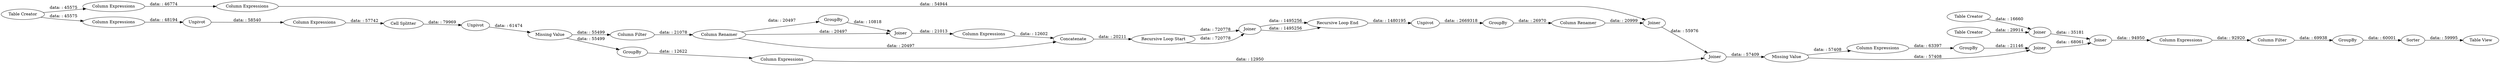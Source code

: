 digraph {
	"3062414647351592828_61" [label="Column Expressions"]
	"3062414647351592828_62" [label=Joiner]
	"3062414647351592828_69" [label="Column Expressions"]
	"3062414647351592828_71" [label="Column Expressions"]
	"3062414647351592828_7" [label="Missing Value"]
	"3062414647351592828_5" [label="Recursive Loop End"]
	"3062414647351592828_72" [label=Joiner]
	"3062414647351592828_67" [label="Table Creator"]
	"3062414647351592828_66" [label="Table Creator"]
	"3062414647351592828_27" [label="Column Renamer"]
	"3062414647351592828_8" [label=Unpivot]
	"3062414647351592828_49" [label="Column Filter"]
	"3062414647351592828_68" [label="Column Expressions"]
	"3062414647351592828_44" [label=Sorter]
	"3062414647351592828_43" [label="Table View"]
	"3062414647351592828_39" [label=GroupBy]
	"3062414647351592828_70" [label=GroupBy]
	"3062414647351592828_4" [label=Unpivot]
	"3062414647351592828_28" [label=Joiner]
	"3062414647351592828_63" [label="Missing Value"]
	"3062414647351592828_11" [label=Joiner]
	"3062414647351592828_24" [label="Column Expressions"]
	"3062414647351592828_29" [label=GroupBy]
	"3062414647351592828_33" [label=Joiner]
	"3062414647351592828_9" [label="Column Filter"]
	"3062414647351592828_60" [label=GroupBy]
	"3062414647351592828_38" [label=Joiner]
	"3062414647351592828_64" [label="Table Creator"]
	"3062414647351592828_2" [label="Recursive Loop Start"]
	"3062414647351592828_26" [label=GroupBy]
	"3062414647351592828_25" [label=Unpivot]
	"3062414647351592828_37" [label=Joiner]
	"3062414647351592828_30" [label="Column Expressions"]
	"3062414647351592828_10" [label="Column Renamer"]
	"3062414647351592828_56" [label="Column Expressions"]
	"3062414647351592828_31" [label=Concatenate]
	"3062414647351592828_51" [label="Column Expressions"]
	"3062414647351592828_6" [label="Cell Splitter"]
	"3062414647351592828_24" -> "3062414647351592828_6" [label="data: : 57742"]
	"3062414647351592828_33" -> "3062414647351592828_30" [label="data: : 21013"]
	"3062414647351592828_64" -> "3062414647351592828_56" [label="data: : 45575"]
	"3062414647351592828_10" -> "3062414647351592828_33" [label="data: : 20497"]
	"3062414647351592828_49" -> "3062414647351592828_39" [label="data: : 69938"]
	"3062414647351592828_25" -> "3062414647351592828_26" [label="data: : 2669318"]
	"3062414647351592828_31" -> "3062414647351592828_2" [label="data: : 20211"]
	"3062414647351592828_9" -> "3062414647351592828_10" [label="data: : 21078"]
	"3062414647351592828_27" -> "3062414647351592828_62" [label="data: : 20999"]
	"3062414647351592828_67" -> "3062414647351592828_37" [label="data: : 16660"]
	"3062414647351592828_2" -> "3062414647351592828_11" [label="data: : 720778"]
	"3062414647351592828_4" -> "3062414647351592828_24" [label="data: : 58540"]
	"3062414647351592828_5" -> "3062414647351592828_25" [label="data: : 1480195"]
	"3062414647351592828_39" -> "3062414647351592828_44" [label="data: : 60001"]
	"3062414647351592828_10" -> "3062414647351592828_29" [label="data: : 20497"]
	"3062414647351592828_26" -> "3062414647351592828_27" [label="data: : 26970"]
	"3062414647351592828_44" -> "3062414647351592828_43" [label="data: : 59995"]
	"3062414647351592828_69" -> "3062414647351592828_62" [label="data: : 54944"]
	"3062414647351592828_29" -> "3062414647351592828_33" [label="data: : 10818"]
	"3062414647351592828_28" -> "3062414647351592828_63" [label="data: : 57409"]
	"3062414647351592828_38" -> "3062414647351592828_51" [label="data: : 94950"]
	"3062414647351592828_6" -> "3062414647351592828_8" [label="data: : 79969"]
	"3062414647351592828_7" -> "3062414647351592828_9" [label="data: : 55499"]
	"3062414647351592828_70" -> "3062414647351592828_72" [label="data: : 21146"]
	"3062414647351592828_72" -> "3062414647351592828_38" [label="data: : 68061"]
	"3062414647351592828_30" -> "3062414647351592828_31" [label="data: : 12602"]
	"3062414647351592828_68" -> "3062414647351592828_69" [label="data: : 46774"]
	"3062414647351592828_71" -> "3062414647351592828_70" [label="data: : 63397"]
	"3062414647351592828_2" -> "3062414647351592828_11" [label="data: : 720778"]
	"3062414647351592828_37" -> "3062414647351592828_38" [label="data: : 35181"]
	"3062414647351592828_11" -> "3062414647351592828_5" [label="data: : 1495256"]
	"3062414647351592828_66" -> "3062414647351592828_37" [label="data: : 29914"]
	"3062414647351592828_8" -> "3062414647351592828_7" [label="data: : 61474"]
	"3062414647351592828_60" -> "3062414647351592828_61" [label="data: : 12622"]
	"3062414647351592828_61" -> "3062414647351592828_28" [label="data: : 12950"]
	"3062414647351592828_63" -> "3062414647351592828_72" [label="data: : 57408"]
	"3062414647351592828_7" -> "3062414647351592828_60" [label="data: : 55499"]
	"3062414647351592828_62" -> "3062414647351592828_28" [label="data: : 55976"]
	"3062414647351592828_63" -> "3062414647351592828_71" [label="data: : 57408"]
	"3062414647351592828_64" -> "3062414647351592828_68" [label="data: : 45575"]
	"3062414647351592828_51" -> "3062414647351592828_49" [label="data: : 92920"]
	"3062414647351592828_11" -> "3062414647351592828_5" [label="data: : 1495256"]
	"3062414647351592828_10" -> "3062414647351592828_31" [label="data: : 20497"]
	"3062414647351592828_56" -> "3062414647351592828_4" [label="data: : 48194"]
	rankdir=LR
}
